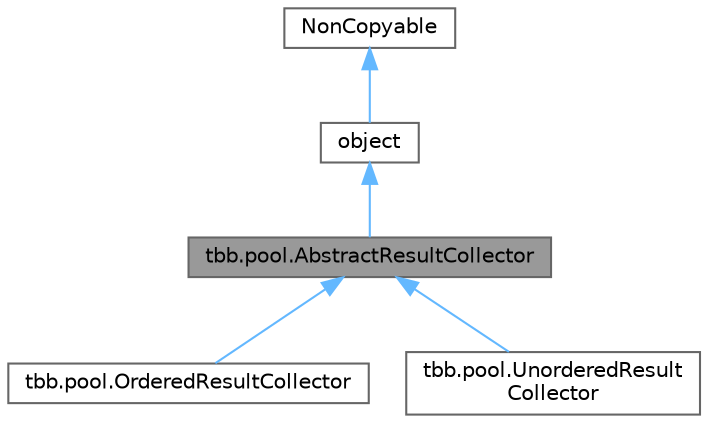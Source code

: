 digraph "tbb.pool.AbstractResultCollector"
{
 // LATEX_PDF_SIZE
  bgcolor="transparent";
  edge [fontname=Helvetica,fontsize=10,labelfontname=Helvetica,labelfontsize=10];
  node [fontname=Helvetica,fontsize=10,shape=box,height=0.2,width=0.4];
  Node1 [id="Node000001",label="tbb.pool.AbstractResultCollector",height=0.2,width=0.4,color="gray40", fillcolor="grey60", style="filled", fontcolor="black",tooltip=" "];
  Node2 -> Node1 [id="edge5_Node000001_Node000002",dir="back",color="steelblue1",style="solid",tooltip=" "];
  Node2 [id="Node000002",label="object",height=0.2,width=0.4,color="gray40", fillcolor="white", style="filled",URL="$classobject.html",tooltip=" "];
  Node3 -> Node2 [id="edge6_Node000002_Node000003",dir="back",color="steelblue1",style="solid",tooltip=" "];
  Node3 [id="Node000003",label="NonCopyable",height=0.2,width=0.4,color="gray40", fillcolor="white", style="filled",URL="$class_non_copyable.html",tooltip=" "];
  Node1 -> Node4 [id="edge7_Node000001_Node000004",dir="back",color="steelblue1",style="solid",tooltip=" "];
  Node4 [id="Node000004",label="tbb.pool.OrderedResultCollector",height=0.2,width=0.4,color="gray40", fillcolor="white", style="filled",URL="$classtbb_1_1pool_1_1_ordered_result_collector.html",tooltip=" "];
  Node1 -> Node5 [id="edge8_Node000001_Node000005",dir="back",color="steelblue1",style="solid",tooltip=" "];
  Node5 [id="Node000005",label="tbb.pool.UnorderedResult\lCollector",height=0.2,width=0.4,color="gray40", fillcolor="white", style="filled",URL="$classtbb_1_1pool_1_1_unordered_result_collector.html",tooltip=" "];
}
